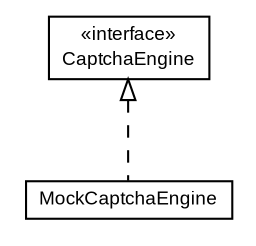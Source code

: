 #!/usr/local/bin/dot
#
# Class diagram 
# Generated by UmlGraph version 4.6 (http://www.spinellis.gr/sw/umlgraph)
#

digraph G {
	edge [fontname="arial",fontsize=10,labelfontname="arial",labelfontsize=10];
	node [fontname="arial",fontsize=10,shape=plaintext];
	// com.octo.captcha.engine.MockCaptchaEngine
	c0 [label=<<table border="0" cellborder="1" cellspacing="0" cellpadding="2" port="p" href="./MockCaptchaEngine.html">
		<tr><td><table border="0" cellspacing="0" cellpadding="1">
			<tr><td> MockCaptchaEngine </td></tr>
		</table></td></tr>
		</table>>, fontname="arial", fontcolor="black", fontsize=9.0];
	//com.octo.captcha.engine.MockCaptchaEngine implements com.octo.captcha.engine.CaptchaEngine
	c3:p -> c0:p [dir=back,arrowtail=empty,style=dashed];
	// com.octo.captcha.engine.CaptchaEngine
	c3 [label=<<table border="0" cellborder="1" cellspacing="0" cellpadding="2" port="p" href="http://java.sun.com/j2se/1.4.2/docs/api/com/octo/captcha/engine/CaptchaEngine.html">
		<tr><td><table border="0" cellspacing="0" cellpadding="1">
			<tr><td> &laquo;interface&raquo; </td></tr>
			<tr><td> CaptchaEngine </td></tr>
		</table></td></tr>
		</table>>, fontname="arial", fontcolor="black", fontsize=9.0];
}

